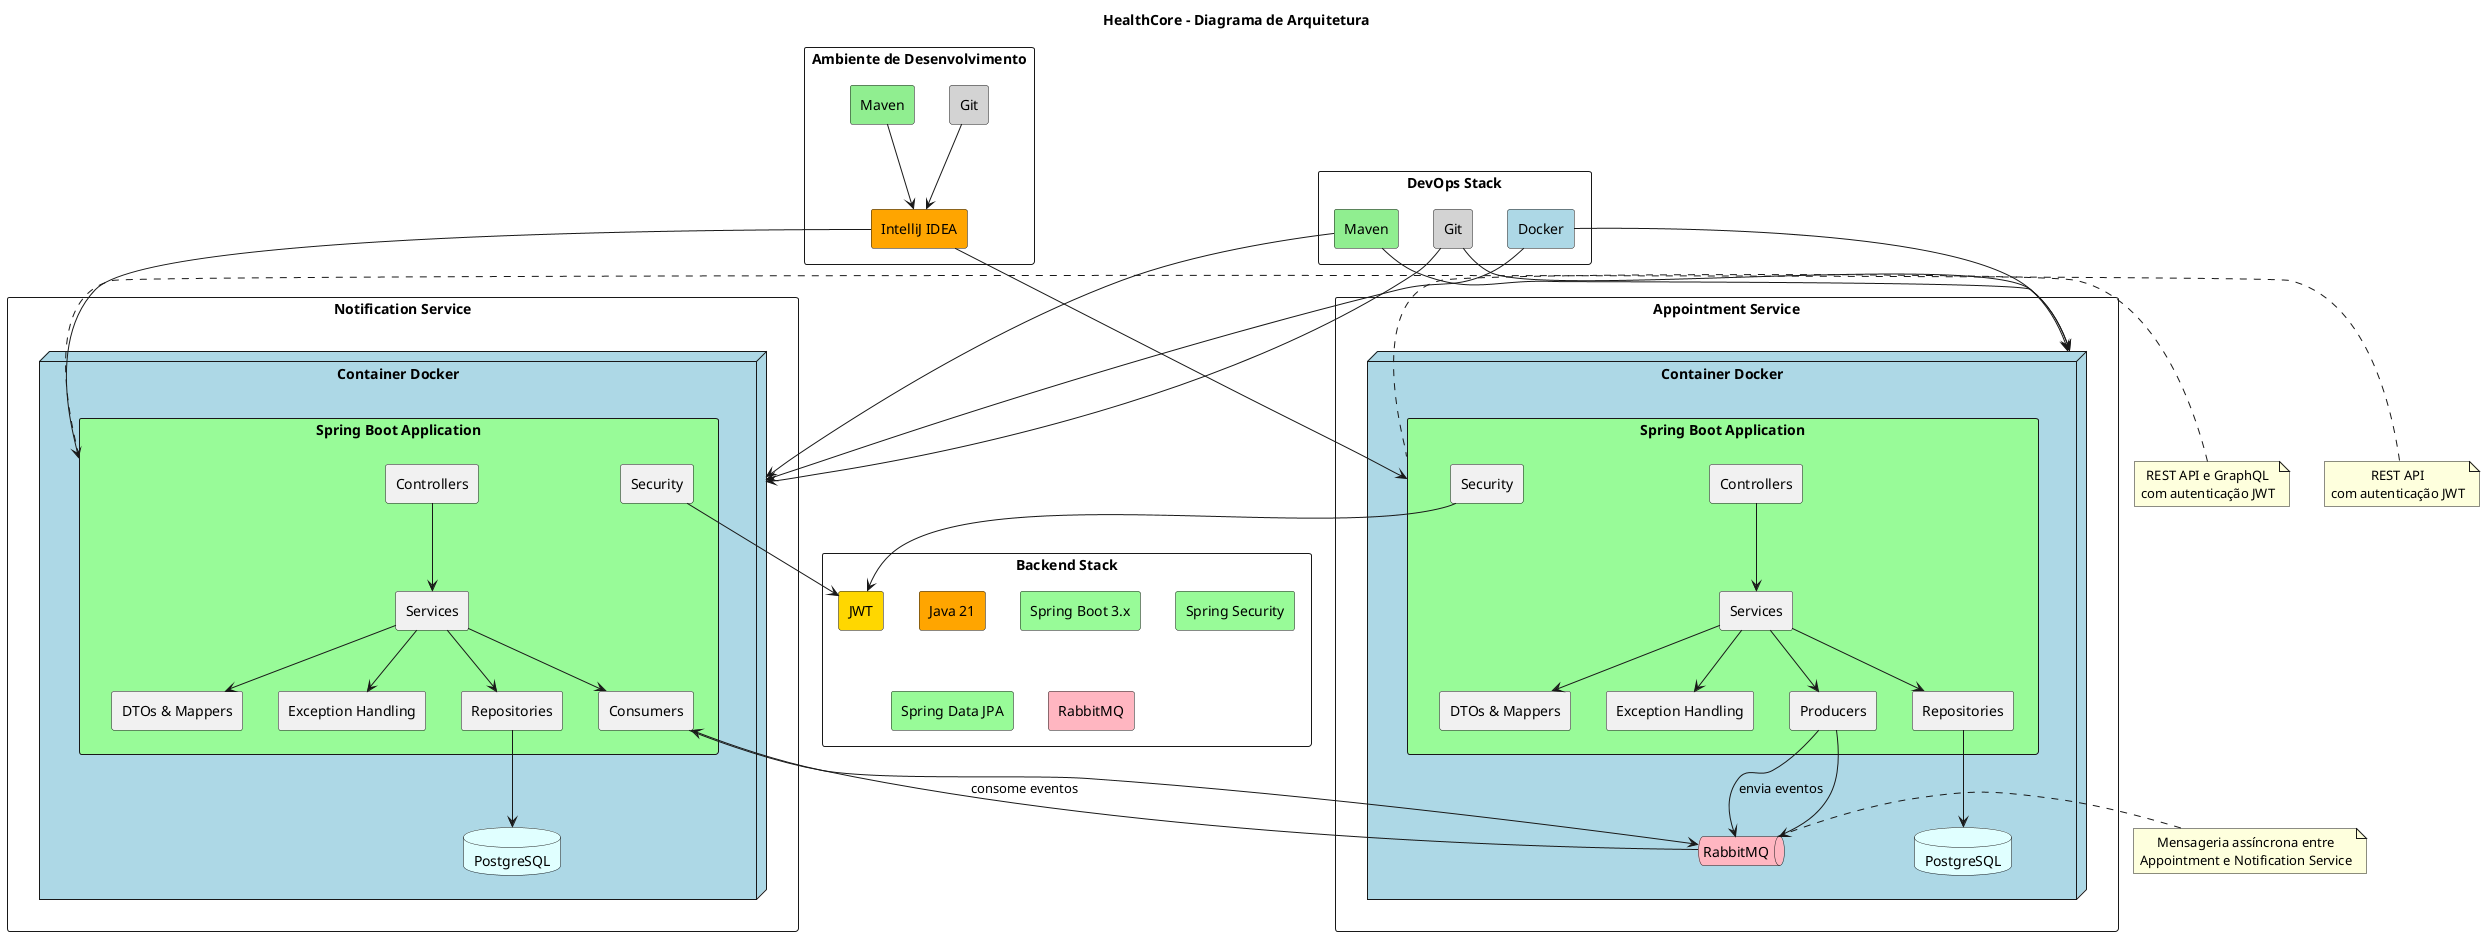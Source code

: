 @startuml
skinparam defaultTextAlignment center
skinparam componentStyle rectangle

title HealthCore - Diagrama de Arquitetura

rectangle "Ambiente de Desenvolvimento" {
    component "Git" as git #LightGray
    component "Maven" as maven #LightGreen
    component "IntelliJ IDEA" as ide #Orange
}

rectangle "Appointment Service" {
    node "Container Docker" as docker_appointment #LightBlue {
        component "Spring Boot Application" as springboot_appointment #98FB98 {
            component "Controllers" as controller_appointment
            component "Services" as service_appointment
            component "Repositories" as repository_appointment
            component "Security" as security_appointment
            component "DTOs & Mappers" as dtomapper_appointment
            component "Producers" as producer_appointment
            component "Exception Handling" as exception_appointment
        }
        database "PostgreSQL" as db_appointment #LightCyan
        queue "RabbitMQ" as rabbit #LightPink
    }
}

rectangle "Notification Service" {
    node "Container Docker" as docker_notification #LightBlue {
        component "Spring Boot Application" as springboot_notification #98FB98 {
            component "Controllers" as controller_notification
            component "Services" as service_notification
            component "Repositories" as repository_notification
            component "Security" as security_notification
            component "DTOs & Mappers" as dtomapper_notification
            component "Consumers" as consumer_notification
            component "Exception Handling" as exception_notification
        }
        database "PostgreSQL" as db_notification #LightCyan
        queue "RabbitMQ" as rabbit #LightPink
    }
}

rectangle "Backend Stack" {
    component "Java 21" as java #Orange
    component "Spring Boot 3.x" as spring #98FB98
    component "Spring Security" as springsec #98FB98
    component "Spring Data JPA" as datajpa #98FB98
    component "JWT" as jwt #Gold
    component "RabbitMQ" as rabbitstack #LightPink
}

rectangle "DevOps Stack" {
    component "Docker" as dockertech #LightBlue
    component "Maven" as maventech #LightGreen
    component "Git" as gittech #LightGray
}

' Relacionamentos internos
controller_appointment --> service_appointment
service_appointment --> repository_appointment
service_appointment --> dtomapper_appointment
service_appointment --> producer_appointment
service_appointment --> exception_appointment
repository_appointment --> db_appointment
producer_appointment --> rabbit
security_appointment --> jwt

controller_notification --> service_notification
service_notification --> repository_notification
service_notification --> dtomapper_notification
service_notification --> consumer_notification
service_notification --> exception_notification
repository_notification --> db_notification
consumer_notification --> rabbit
security_notification --> jwt

' Mensageria entre serviços
producer_appointment -right-> rabbit : envia eventos
rabbit -left-> consumer_notification : consome eventos

' Ambiente de desenvolvimento
ide --> springboot_appointment
ide --> springboot_notification
git --> ide
maven --> ide

dockertech --> docker_appointment
maventech --> docker_appointment
gittech --> docker_appointment

dockertech --> docker_notification
maventech --> docker_notification
gittech --> docker_notification

note right of rabbit
  Mensageria assíncrona entre
  Appointment e Notification Service
end note

note left of springboot_appointment
  REST API e GraphQL
  com autenticação JWT
end note

note left of springboot_notification
  REST API
  com autenticação JWT
end note

@enduml

